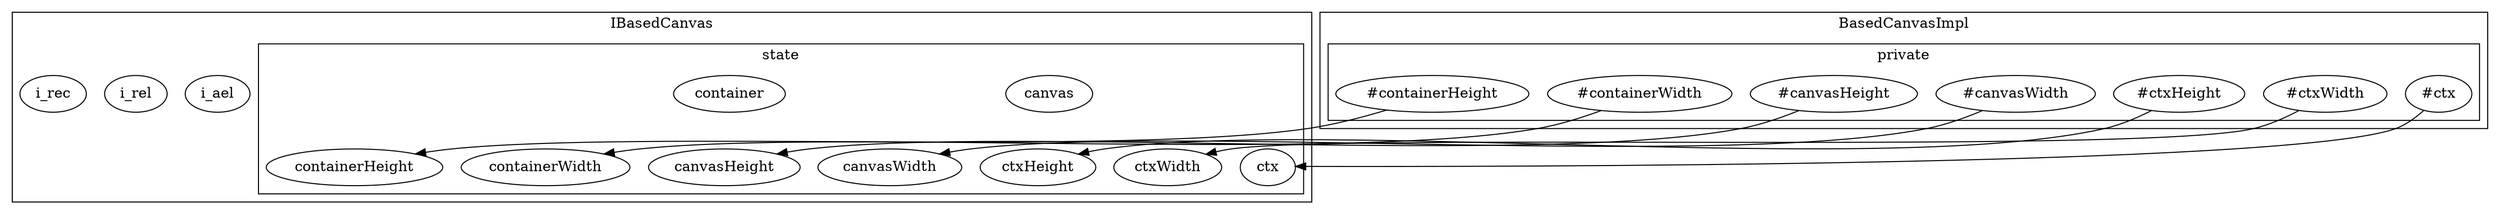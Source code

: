 digraph lib {
   // rankdir=LR
   newrank="true"
   subgraph cluster_IBasedCanvas {
      label="IBasedCanvas"
      i_ael
      i_rel
      i_rec
      subgraph cluster_state {
         label="state"
         ctx
         ctxWidth
         ctxHeight

         canvas
         canvasWidth
         canvasHeight

         container
         containerWidth
         containerHeight
      }

   }

   subgraph cluster_BasedCanvasImpl {
      label="BasedCanvasImpl"
      subgraph cluster_private {
         label="private"
         "#ctx"
         "#ctxWidth"
         "#ctxHeight"
         "#canvasWidth"
         "#canvasHeight"
         "#containerWidth"
         "#containerHeight"
      }
      "#ctx" -> ctx
      "#ctxWidth" -> ctxWidth
      "#ctxHeight" -> ctxHeight
      "#canvasWidth" -> canvasWidth
      "#canvasHeight" -> canvasHeight
      "#containerWidth" -> containerWidth
      "#containerHeight" -> containerHeight
   }
}
